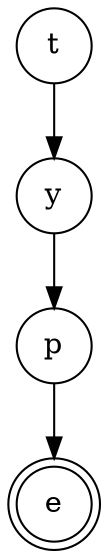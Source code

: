 digraph {   
    node [shape = doublecircle, color = black] e ;
    node [shape = circle];
    node [color= black];
    t -> y -> p -> e;	
}